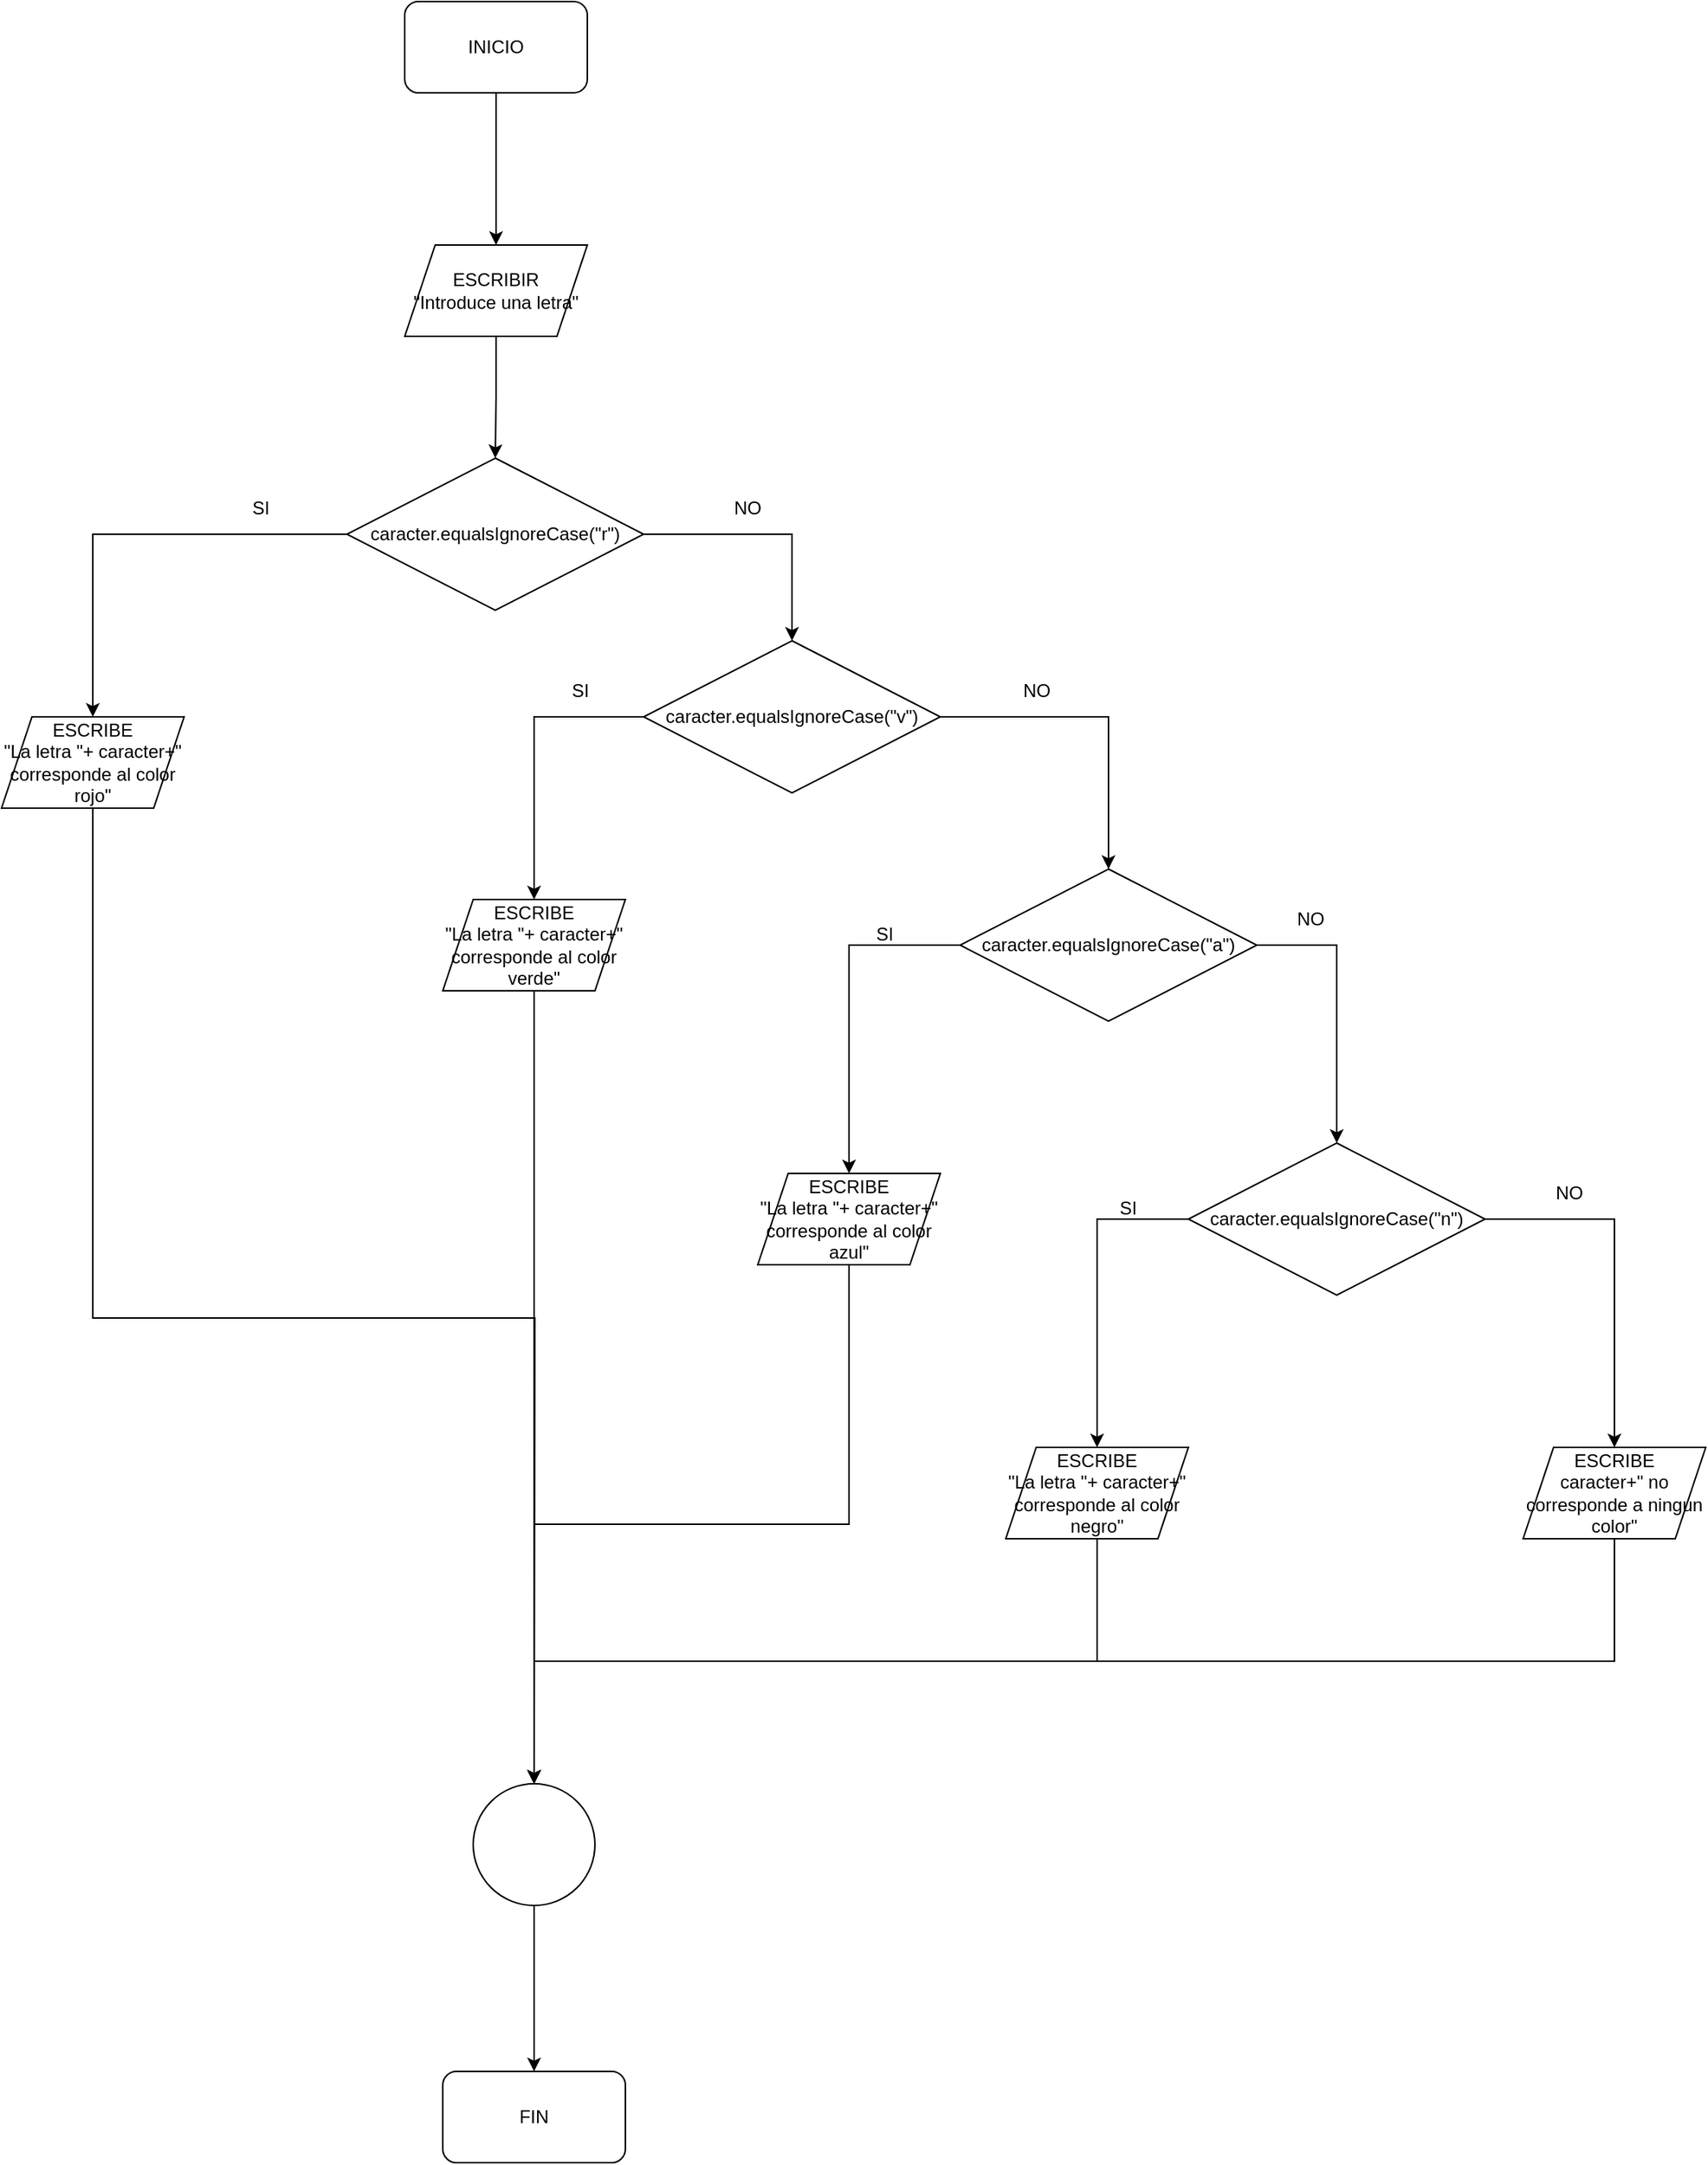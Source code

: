 <mxfile version="22.0.4" type="device">
  <diagram name="Página-1" id="d5mJhv-je4iiRnloP6Bp">
    <mxGraphModel dx="1428" dy="1424" grid="1" gridSize="10" guides="1" tooltips="1" connect="1" arrows="1" fold="1" page="1" pageScale="1" pageWidth="1169" pageHeight="827" math="0" shadow="0">
      <root>
        <mxCell id="0" />
        <mxCell id="1" parent="0" />
        <mxCell id="nvDA7rTEmTXVf56XvC5s-22" value="" style="edgeStyle=orthogonalEdgeStyle;rounded=0;orthogonalLoop=1;jettySize=auto;html=1;" edge="1" parent="1" source="nvDA7rTEmTXVf56XvC5s-1" target="nvDA7rTEmTXVf56XvC5s-2">
          <mxGeometry relative="1" as="geometry" />
        </mxCell>
        <mxCell id="nvDA7rTEmTXVf56XvC5s-1" value="INICIO" style="rounded=1;whiteSpace=wrap;html=1;" vertex="1" parent="1">
          <mxGeometry x="525" y="30" width="120" height="60" as="geometry" />
        </mxCell>
        <mxCell id="nvDA7rTEmTXVf56XvC5s-21" value="" style="edgeStyle=orthogonalEdgeStyle;rounded=0;orthogonalLoop=1;jettySize=auto;html=1;" edge="1" parent="1" source="nvDA7rTEmTXVf56XvC5s-2" target="nvDA7rTEmTXVf56XvC5s-3">
          <mxGeometry relative="1" as="geometry" />
        </mxCell>
        <mxCell id="nvDA7rTEmTXVf56XvC5s-2" value="ESCRIBIR&lt;br&gt;&quot;Introduce una letra&quot;" style="shape=parallelogram;perimeter=parallelogramPerimeter;whiteSpace=wrap;html=1;fixedSize=1;" vertex="1" parent="1">
          <mxGeometry x="525" y="190" width="120" height="60" as="geometry" />
        </mxCell>
        <mxCell id="nvDA7rTEmTXVf56XvC5s-6" style="edgeStyle=orthogonalEdgeStyle;rounded=0;orthogonalLoop=1;jettySize=auto;html=1;exitX=0;exitY=0.5;exitDx=0;exitDy=0;entryX=0.5;entryY=0;entryDx=0;entryDy=0;" edge="1" parent="1" source="nvDA7rTEmTXVf56XvC5s-3" target="nvDA7rTEmTXVf56XvC5s-4">
          <mxGeometry relative="1" as="geometry" />
        </mxCell>
        <mxCell id="nvDA7rTEmTXVf56XvC5s-7" style="edgeStyle=orthogonalEdgeStyle;rounded=0;orthogonalLoop=1;jettySize=auto;html=1;exitX=1;exitY=0.5;exitDx=0;exitDy=0;entryX=0.5;entryY=0;entryDx=0;entryDy=0;" edge="1" parent="1" source="nvDA7rTEmTXVf56XvC5s-3" target="nvDA7rTEmTXVf56XvC5s-5">
          <mxGeometry relative="1" as="geometry" />
        </mxCell>
        <mxCell id="nvDA7rTEmTXVf56XvC5s-3" value="caracter.equalsIgnoreCase(&quot;r&quot;)" style="rhombus;whiteSpace=wrap;html=1;" vertex="1" parent="1">
          <mxGeometry x="487" y="330" width="195" height="100" as="geometry" />
        </mxCell>
        <mxCell id="nvDA7rTEmTXVf56XvC5s-26" style="edgeStyle=orthogonalEdgeStyle;rounded=0;orthogonalLoop=1;jettySize=auto;html=1;exitX=0.5;exitY=1;exitDx=0;exitDy=0;" edge="1" parent="1" source="nvDA7rTEmTXVf56XvC5s-4">
          <mxGeometry relative="1" as="geometry">
            <mxPoint x="610" y="1230" as="targetPoint" />
          </mxGeometry>
        </mxCell>
        <mxCell id="nvDA7rTEmTXVf56XvC5s-4" value="ESCRIBE&lt;br&gt;&quot;La letra &quot;+ caracter+&quot; corresponde al color rojo&quot;" style="shape=parallelogram;perimeter=parallelogramPerimeter;whiteSpace=wrap;html=1;fixedSize=1;" vertex="1" parent="1">
          <mxGeometry x="260" y="500" width="120" height="60" as="geometry" />
        </mxCell>
        <mxCell id="nvDA7rTEmTXVf56XvC5s-9" style="edgeStyle=orthogonalEdgeStyle;rounded=0;orthogonalLoop=1;jettySize=auto;html=1;exitX=0;exitY=0.5;exitDx=0;exitDy=0;entryX=0.5;entryY=0;entryDx=0;entryDy=0;" edge="1" parent="1" source="nvDA7rTEmTXVf56XvC5s-5" target="nvDA7rTEmTXVf56XvC5s-8">
          <mxGeometry relative="1" as="geometry" />
        </mxCell>
        <mxCell id="nvDA7rTEmTXVf56XvC5s-13" style="edgeStyle=orthogonalEdgeStyle;rounded=0;orthogonalLoop=1;jettySize=auto;html=1;exitX=1;exitY=0.5;exitDx=0;exitDy=0;" edge="1" parent="1" source="nvDA7rTEmTXVf56XvC5s-5" target="nvDA7rTEmTXVf56XvC5s-10">
          <mxGeometry relative="1" as="geometry" />
        </mxCell>
        <mxCell id="nvDA7rTEmTXVf56XvC5s-5" value="caracter.equalsIgnoreCase(&quot;v&quot;)" style="rhombus;whiteSpace=wrap;html=1;" vertex="1" parent="1">
          <mxGeometry x="682" y="450" width="195" height="100" as="geometry" />
        </mxCell>
        <mxCell id="nvDA7rTEmTXVf56XvC5s-24" style="edgeStyle=orthogonalEdgeStyle;rounded=0;orthogonalLoop=1;jettySize=auto;html=1;exitX=0.5;exitY=1;exitDx=0;exitDy=0;entryX=0.5;entryY=0;entryDx=0;entryDy=0;" edge="1" parent="1" source="nvDA7rTEmTXVf56XvC5s-8" target="nvDA7rTEmTXVf56XvC5s-23">
          <mxGeometry relative="1" as="geometry" />
        </mxCell>
        <mxCell id="nvDA7rTEmTXVf56XvC5s-8" value="ESCRIBE&lt;br&gt;&quot;La letra &quot;+ caracter+&quot; corresponde al color verde&quot;" style="shape=parallelogram;perimeter=parallelogramPerimeter;whiteSpace=wrap;html=1;fixedSize=1;" vertex="1" parent="1">
          <mxGeometry x="550" y="620" width="120" height="60" as="geometry" />
        </mxCell>
        <mxCell id="nvDA7rTEmTXVf56XvC5s-12" style="edgeStyle=orthogonalEdgeStyle;rounded=0;orthogonalLoop=1;jettySize=auto;html=1;exitX=0;exitY=0.5;exitDx=0;exitDy=0;" edge="1" parent="1" source="nvDA7rTEmTXVf56XvC5s-10" target="nvDA7rTEmTXVf56XvC5s-11">
          <mxGeometry relative="1" as="geometry" />
        </mxCell>
        <mxCell id="nvDA7rTEmTXVf56XvC5s-18" style="edgeStyle=orthogonalEdgeStyle;rounded=0;orthogonalLoop=1;jettySize=auto;html=1;exitX=1;exitY=0.5;exitDx=0;exitDy=0;entryX=0.5;entryY=0;entryDx=0;entryDy=0;" edge="1" parent="1" source="nvDA7rTEmTXVf56XvC5s-10" target="nvDA7rTEmTXVf56XvC5s-14">
          <mxGeometry relative="1" as="geometry" />
        </mxCell>
        <mxCell id="nvDA7rTEmTXVf56XvC5s-10" value="caracter.equalsIgnoreCase(&quot;a&quot;)" style="rhombus;whiteSpace=wrap;html=1;" vertex="1" parent="1">
          <mxGeometry x="890" y="600" width="195" height="100" as="geometry" />
        </mxCell>
        <mxCell id="nvDA7rTEmTXVf56XvC5s-25" style="edgeStyle=orthogonalEdgeStyle;rounded=0;orthogonalLoop=1;jettySize=auto;html=1;exitX=0.5;exitY=1;exitDx=0;exitDy=0;entryX=0.5;entryY=0;entryDx=0;entryDy=0;" edge="1" parent="1" source="nvDA7rTEmTXVf56XvC5s-11" target="nvDA7rTEmTXVf56XvC5s-23">
          <mxGeometry relative="1" as="geometry" />
        </mxCell>
        <mxCell id="nvDA7rTEmTXVf56XvC5s-11" value="ESCRIBE&lt;br&gt;&quot;La letra &quot;+ caracter+&quot; corresponde al color azul&quot;" style="shape=parallelogram;perimeter=parallelogramPerimeter;whiteSpace=wrap;html=1;fixedSize=1;" vertex="1" parent="1">
          <mxGeometry x="757" y="800" width="120" height="60" as="geometry" />
        </mxCell>
        <mxCell id="nvDA7rTEmTXVf56XvC5s-17" style="edgeStyle=orthogonalEdgeStyle;rounded=0;orthogonalLoop=1;jettySize=auto;html=1;exitX=0;exitY=0.5;exitDx=0;exitDy=0;entryX=0.5;entryY=0;entryDx=0;entryDy=0;" edge="1" parent="1" source="nvDA7rTEmTXVf56XvC5s-14" target="nvDA7rTEmTXVf56XvC5s-16">
          <mxGeometry relative="1" as="geometry" />
        </mxCell>
        <mxCell id="nvDA7rTEmTXVf56XvC5s-20" style="edgeStyle=orthogonalEdgeStyle;rounded=0;orthogonalLoop=1;jettySize=auto;html=1;exitX=1;exitY=0.5;exitDx=0;exitDy=0;" edge="1" parent="1" source="nvDA7rTEmTXVf56XvC5s-14" target="nvDA7rTEmTXVf56XvC5s-19">
          <mxGeometry relative="1" as="geometry" />
        </mxCell>
        <mxCell id="nvDA7rTEmTXVf56XvC5s-14" value="caracter.equalsIgnoreCase(&quot;n&quot;)" style="rhombus;whiteSpace=wrap;html=1;" vertex="1" parent="1">
          <mxGeometry x="1040" y="780" width="195" height="100" as="geometry" />
        </mxCell>
        <mxCell id="nvDA7rTEmTXVf56XvC5s-27" style="edgeStyle=orthogonalEdgeStyle;rounded=0;orthogonalLoop=1;jettySize=auto;html=1;exitX=0.5;exitY=1;exitDx=0;exitDy=0;entryX=0.5;entryY=0;entryDx=0;entryDy=0;" edge="1" parent="1" source="nvDA7rTEmTXVf56XvC5s-16" target="nvDA7rTEmTXVf56XvC5s-23">
          <mxGeometry relative="1" as="geometry" />
        </mxCell>
        <mxCell id="nvDA7rTEmTXVf56XvC5s-16" value="ESCRIBE&lt;br&gt;&quot;La letra &quot;+ caracter+&quot; corresponde al color negro&quot;" style="shape=parallelogram;perimeter=parallelogramPerimeter;whiteSpace=wrap;html=1;fixedSize=1;" vertex="1" parent="1">
          <mxGeometry x="920" y="980" width="120" height="60" as="geometry" />
        </mxCell>
        <mxCell id="nvDA7rTEmTXVf56XvC5s-28" style="edgeStyle=orthogonalEdgeStyle;rounded=0;orthogonalLoop=1;jettySize=auto;html=1;exitX=0.5;exitY=1;exitDx=0;exitDy=0;" edge="1" parent="1" source="nvDA7rTEmTXVf56XvC5s-19" target="nvDA7rTEmTXVf56XvC5s-23">
          <mxGeometry relative="1" as="geometry" />
        </mxCell>
        <mxCell id="nvDA7rTEmTXVf56XvC5s-19" value="ESCRIBE&lt;br&gt;caracter+&quot; no corresponde a ningun color&quot;" style="shape=parallelogram;perimeter=parallelogramPerimeter;whiteSpace=wrap;html=1;fixedSize=1;" vertex="1" parent="1">
          <mxGeometry x="1260" y="980" width="120" height="60" as="geometry" />
        </mxCell>
        <mxCell id="nvDA7rTEmTXVf56XvC5s-31" value="" style="edgeStyle=orthogonalEdgeStyle;rounded=0;orthogonalLoop=1;jettySize=auto;html=1;" edge="1" parent="1" source="nvDA7rTEmTXVf56XvC5s-23" target="nvDA7rTEmTXVf56XvC5s-30">
          <mxGeometry relative="1" as="geometry" />
        </mxCell>
        <mxCell id="nvDA7rTEmTXVf56XvC5s-23" value="" style="ellipse;whiteSpace=wrap;html=1;aspect=fixed;" vertex="1" parent="1">
          <mxGeometry x="570" y="1201" width="80" height="80" as="geometry" />
        </mxCell>
        <mxCell id="nvDA7rTEmTXVf56XvC5s-30" value="FIN" style="rounded=1;whiteSpace=wrap;html=1;" vertex="1" parent="1">
          <mxGeometry x="550" y="1390" width="120" height="60" as="geometry" />
        </mxCell>
        <mxCell id="nvDA7rTEmTXVf56XvC5s-32" value="SI" style="text;html=1;align=center;verticalAlign=middle;resizable=0;points=[];autosize=1;strokeColor=none;fillColor=none;" vertex="1" parent="1">
          <mxGeometry x="415" y="348" width="30" height="30" as="geometry" />
        </mxCell>
        <mxCell id="nvDA7rTEmTXVf56XvC5s-33" value="NO" style="text;html=1;align=center;verticalAlign=middle;resizable=0;points=[];autosize=1;strokeColor=none;fillColor=none;" vertex="1" parent="1">
          <mxGeometry x="730" y="348" width="40" height="30" as="geometry" />
        </mxCell>
        <mxCell id="nvDA7rTEmTXVf56XvC5s-34" value="SI" style="text;html=1;align=center;verticalAlign=middle;resizable=0;points=[];autosize=1;strokeColor=none;fillColor=none;" vertex="1" parent="1">
          <mxGeometry x="625" y="468" width="30" height="30" as="geometry" />
        </mxCell>
        <mxCell id="nvDA7rTEmTXVf56XvC5s-35" value="NO" style="text;html=1;align=center;verticalAlign=middle;resizable=0;points=[];autosize=1;strokeColor=none;fillColor=none;" vertex="1" parent="1">
          <mxGeometry x="920" y="468" width="40" height="30" as="geometry" />
        </mxCell>
        <mxCell id="nvDA7rTEmTXVf56XvC5s-36" value="SI" style="text;html=1;align=center;verticalAlign=middle;resizable=0;points=[];autosize=1;strokeColor=none;fillColor=none;" vertex="1" parent="1">
          <mxGeometry x="825" y="628" width="30" height="30" as="geometry" />
        </mxCell>
        <mxCell id="nvDA7rTEmTXVf56XvC5s-37" value="NO" style="text;html=1;align=center;verticalAlign=middle;resizable=0;points=[];autosize=1;strokeColor=none;fillColor=none;" vertex="1" parent="1">
          <mxGeometry x="1100" y="618" width="40" height="30" as="geometry" />
        </mxCell>
        <mxCell id="nvDA7rTEmTXVf56XvC5s-38" value="SI" style="text;html=1;align=center;verticalAlign=middle;resizable=0;points=[];autosize=1;strokeColor=none;fillColor=none;" vertex="1" parent="1">
          <mxGeometry x="985" y="808" width="30" height="30" as="geometry" />
        </mxCell>
        <mxCell id="nvDA7rTEmTXVf56XvC5s-39" value="NO" style="text;html=1;align=center;verticalAlign=middle;resizable=0;points=[];autosize=1;strokeColor=none;fillColor=none;" vertex="1" parent="1">
          <mxGeometry x="1270" y="798" width="40" height="30" as="geometry" />
        </mxCell>
      </root>
    </mxGraphModel>
  </diagram>
</mxfile>
